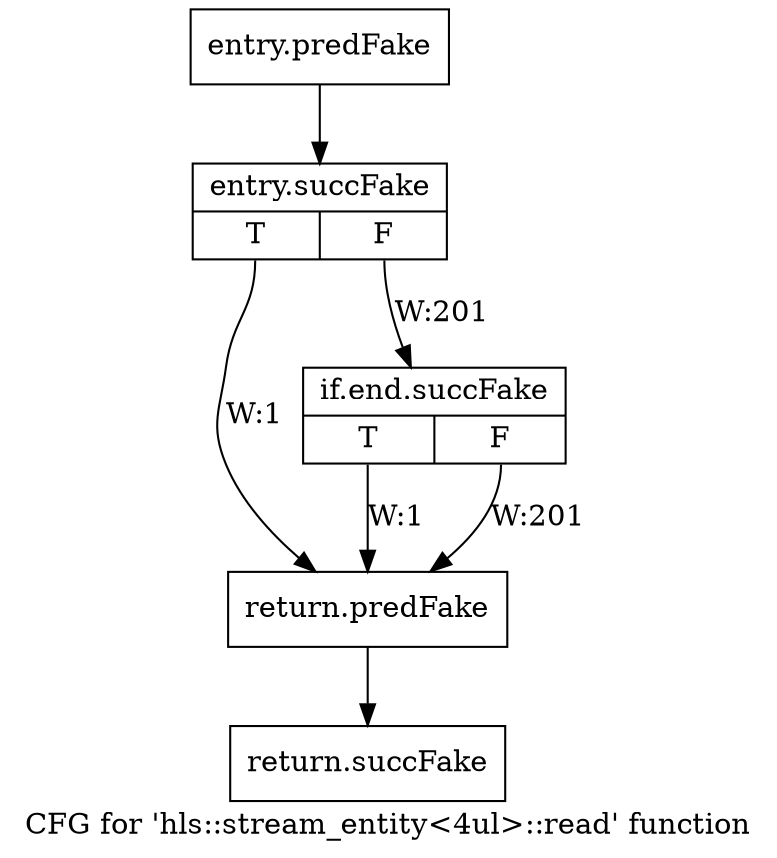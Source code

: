 digraph "CFG for 'hls::stream_entity\<4ul\>::read' function" {
	label="CFG for 'hls::stream_entity\<4ul\>::read' function";

	Node0x4371fa0 [shape=record,filename="",linenumber="",label="{entry.predFake}"];
	Node0x4371fa0 -> Node0x44299f0[ callList="" memoryops="" filename="/tools/Xilinx/Vitis_HLS/2022.1/include/hls_stream_thread_unsafe.h" execusionnum="200"];
	Node0x44299f0 [shape=record,filename="/tools/Xilinx/Vitis_HLS/2022.1/include/hls_stream_thread_unsafe.h",linenumber="117",label="{entry.succFake|{<s0>T|<s1>F}}"];
	Node0x44299f0:s0 -> Node0x4373530[label="W:1" callList="" memoryops="" filename="/tools/Xilinx/Vitis_HLS/2022.1/include/hls_stream_thread_unsafe.h" execusionnum="0"];
	Node0x44299f0:s1 -> Node0x4429a40[label="W:201" callList="" memoryops="" filename="/tools/Xilinx/Vitis_HLS/2022.1/include/hls_stream_thread_unsafe.h" execusionnum="200"];
	Node0x4429a40 [shape=record,filename="/tools/Xilinx/Vitis_HLS/2022.1/include/hls_stream_thread_unsafe.h",linenumber="130",label="{if.end.succFake|{<s0>T|<s1>F}}"];
	Node0x4429a40:s0 -> Node0x4373530[label="W:1" callList="" memoryops="" filename="/tools/Xilinx/Vitis_HLS/2022.1/include/hls_stream_thread_unsafe.h" execusionnum="0"];
	Node0x4429a40:s1 -> Node0x4373530[label="W:201" callList="" memoryops="" filename="/tools/Xilinx/Vitis_HLS/2022.1/include/hls_stream_thread_unsafe.h" execusionnum="200"];
	Node0x4373530 [shape=record,filename="/tools/Xilinx/Vitis_HLS/2022.1/include/hls_stream_thread_unsafe.h",linenumber="143",label="{return.predFake}"];
	Node0x4373530 -> Node0x4429d30[ callList="" memoryops="" filename="/tools/Xilinx/Vitis_HLS/2022.1/include/hls_stream_thread_unsafe.h" execusionnum="200"];
	Node0x4429d30 [shape=record,filename="/tools/Xilinx/Vitis_HLS/2022.1/include/hls_stream_thread_unsafe.h",linenumber="143",label="{return.succFake}"];
}
